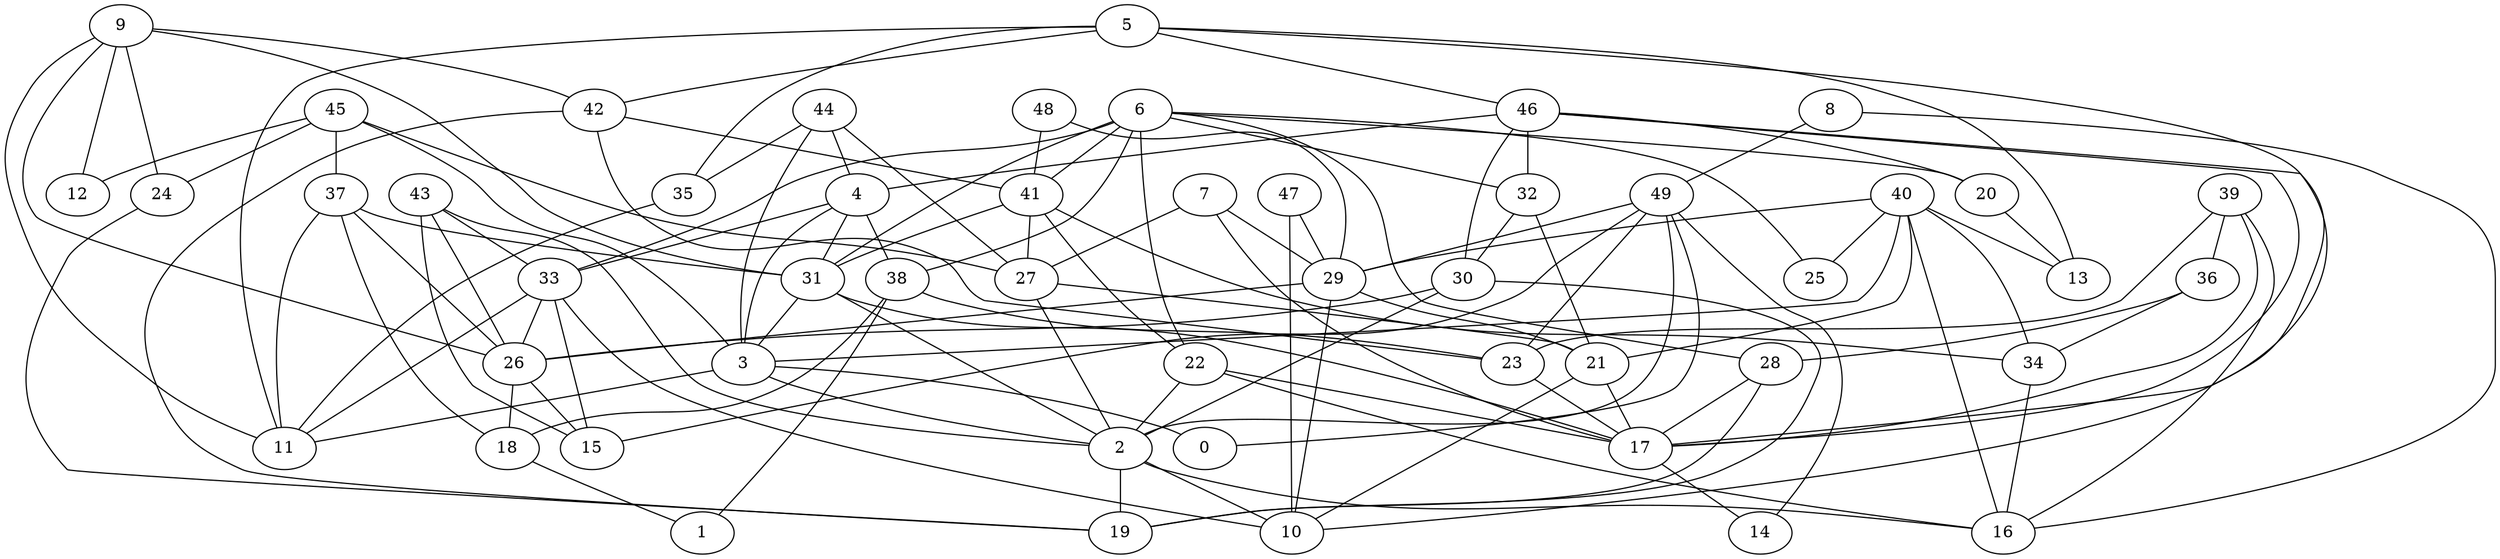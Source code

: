 digraph GG_graph {

subgraph G_graph {
edge [color = black]
"44" -> "35" [dir = none]
"44" -> "27" [dir = none]
"44" -> "4" [dir = none]
"44" -> "3" [dir = none]
"32" -> "21" [dir = none]
"26" -> "18" [dir = none]
"31" -> "2" [dir = none]
"31" -> "17" [dir = none]
"31" -> "3" [dir = none]
"4" -> "33" [dir = none]
"4" -> "38" [dir = none]
"4" -> "31" [dir = none]
"29" -> "10" [dir = none]
"29" -> "26" [dir = none]
"21" -> "10" [dir = none]
"23" -> "17" [dir = none]
"6" -> "22" [dir = none]
"6" -> "25" [dir = none]
"6" -> "38" [dir = none]
"6" -> "28" [dir = none]
"6" -> "31" [dir = none]
"6" -> "32" [dir = none]
"45" -> "24" [dir = none]
"45" -> "37" [dir = none]
"45" -> "27" [dir = none]
"45" -> "12" [dir = none]
"30" -> "2" [dir = none]
"30" -> "26" [dir = none]
"3" -> "0" [dir = none]
"3" -> "2" [dir = none]
"3" -> "11" [dir = none]
"9" -> "26" [dir = none]
"9" -> "24" [dir = none]
"9" -> "11" [dir = none]
"9" -> "12" [dir = none]
"9" -> "42" [dir = none]
"37" -> "11" [dir = none]
"37" -> "31" [dir = none]
"37" -> "26" [dir = none]
"37" -> "18" [dir = none]
"34" -> "16" [dir = none]
"33" -> "11" [dir = none]
"33" -> "10" [dir = none]
"33" -> "15" [dir = none]
"43" -> "26" [dir = none]
"43" -> "33" [dir = none]
"7" -> "27" [dir = none]
"7" -> "29" [dir = none]
"48" -> "29" [dir = none]
"48" -> "41" [dir = none]
"18" -> "1" [dir = none]
"39" -> "17" [dir = none]
"39" -> "23" [dir = none]
"41" -> "27" [dir = none]
"41" -> "31" [dir = none]
"41" -> "22" [dir = none]
"28" -> "19" [dir = none]
"28" -> "17" [dir = none]
"46" -> "4" [dir = none]
"46" -> "20" [dir = none]
"40" -> "21" [dir = none]
"40" -> "13" [dir = none]
"40" -> "29" [dir = none]
"40" -> "34" [dir = none]
"40" -> "16" [dir = none]
"40" -> "3" [dir = none]
"40" -> "25" [dir = none]
"17" -> "14" [dir = none]
"38" -> "23" [dir = none]
"38" -> "18" [dir = none]
"38" -> "1" [dir = none]
"8" -> "49" [dir = none]
"8" -> "16" [dir = none]
"36" -> "34" [dir = none]
"36" -> "28" [dir = none]
"22" -> "17" [dir = none]
"22" -> "2" [dir = none]
"22" -> "16" [dir = none]
"24" -> "19" [dir = none]
"42" -> "23" [dir = none]
"49" -> "2" [dir = none]
"49" -> "23" [dir = none]
"49" -> "15" [dir = none]
"49" -> "29" [dir = none]
"49" -> "0" [dir = none]
"49" -> "14" [dir = none]
"2" -> "16" [dir = none]
"2" -> "10" [dir = none]
"2" -> "19" [dir = none]
"20" -> "13" [dir = none]
"47" -> "29" [dir = none]
"47" -> "10" [dir = none]
"27" -> "2" [dir = none]
"5" -> "11" [dir = none]
"5" -> "17" [dir = none]
"5" -> "46" [dir = none]
"5" -> "13" [dir = none]
"5" -> "35" [dir = none]
"41" -> "34" [dir = none]
"46" -> "30" [dir = none]
"27" -> "21" [dir = none]
"43" -> "15" [dir = none]
"6" -> "33" [dir = none]
"4" -> "3" [dir = none]
"6" -> "20" [dir = none]
"46" -> "17" [dir = none]
"21" -> "17" [dir = none]
"32" -> "30" [dir = none]
"39" -> "16" [dir = none]
"30" -> "19" [dir = none]
"7" -> "17" [dir = none]
"46" -> "10" [dir = none]
"42" -> "19" [dir = none]
"46" -> "32" [dir = none]
"39" -> "36" [dir = none]
"35" -> "11" [dir = none]
"5" -> "42" [dir = none]
"26" -> "15" [dir = none]
"6" -> "41" [dir = none]
"42" -> "41" [dir = none]
"29" -> "21" [dir = none]
"43" -> "2" [dir = none]
"45" -> "3" [dir = none]
"33" -> "26" [dir = none]
"9" -> "31" [dir = none]
}

}
